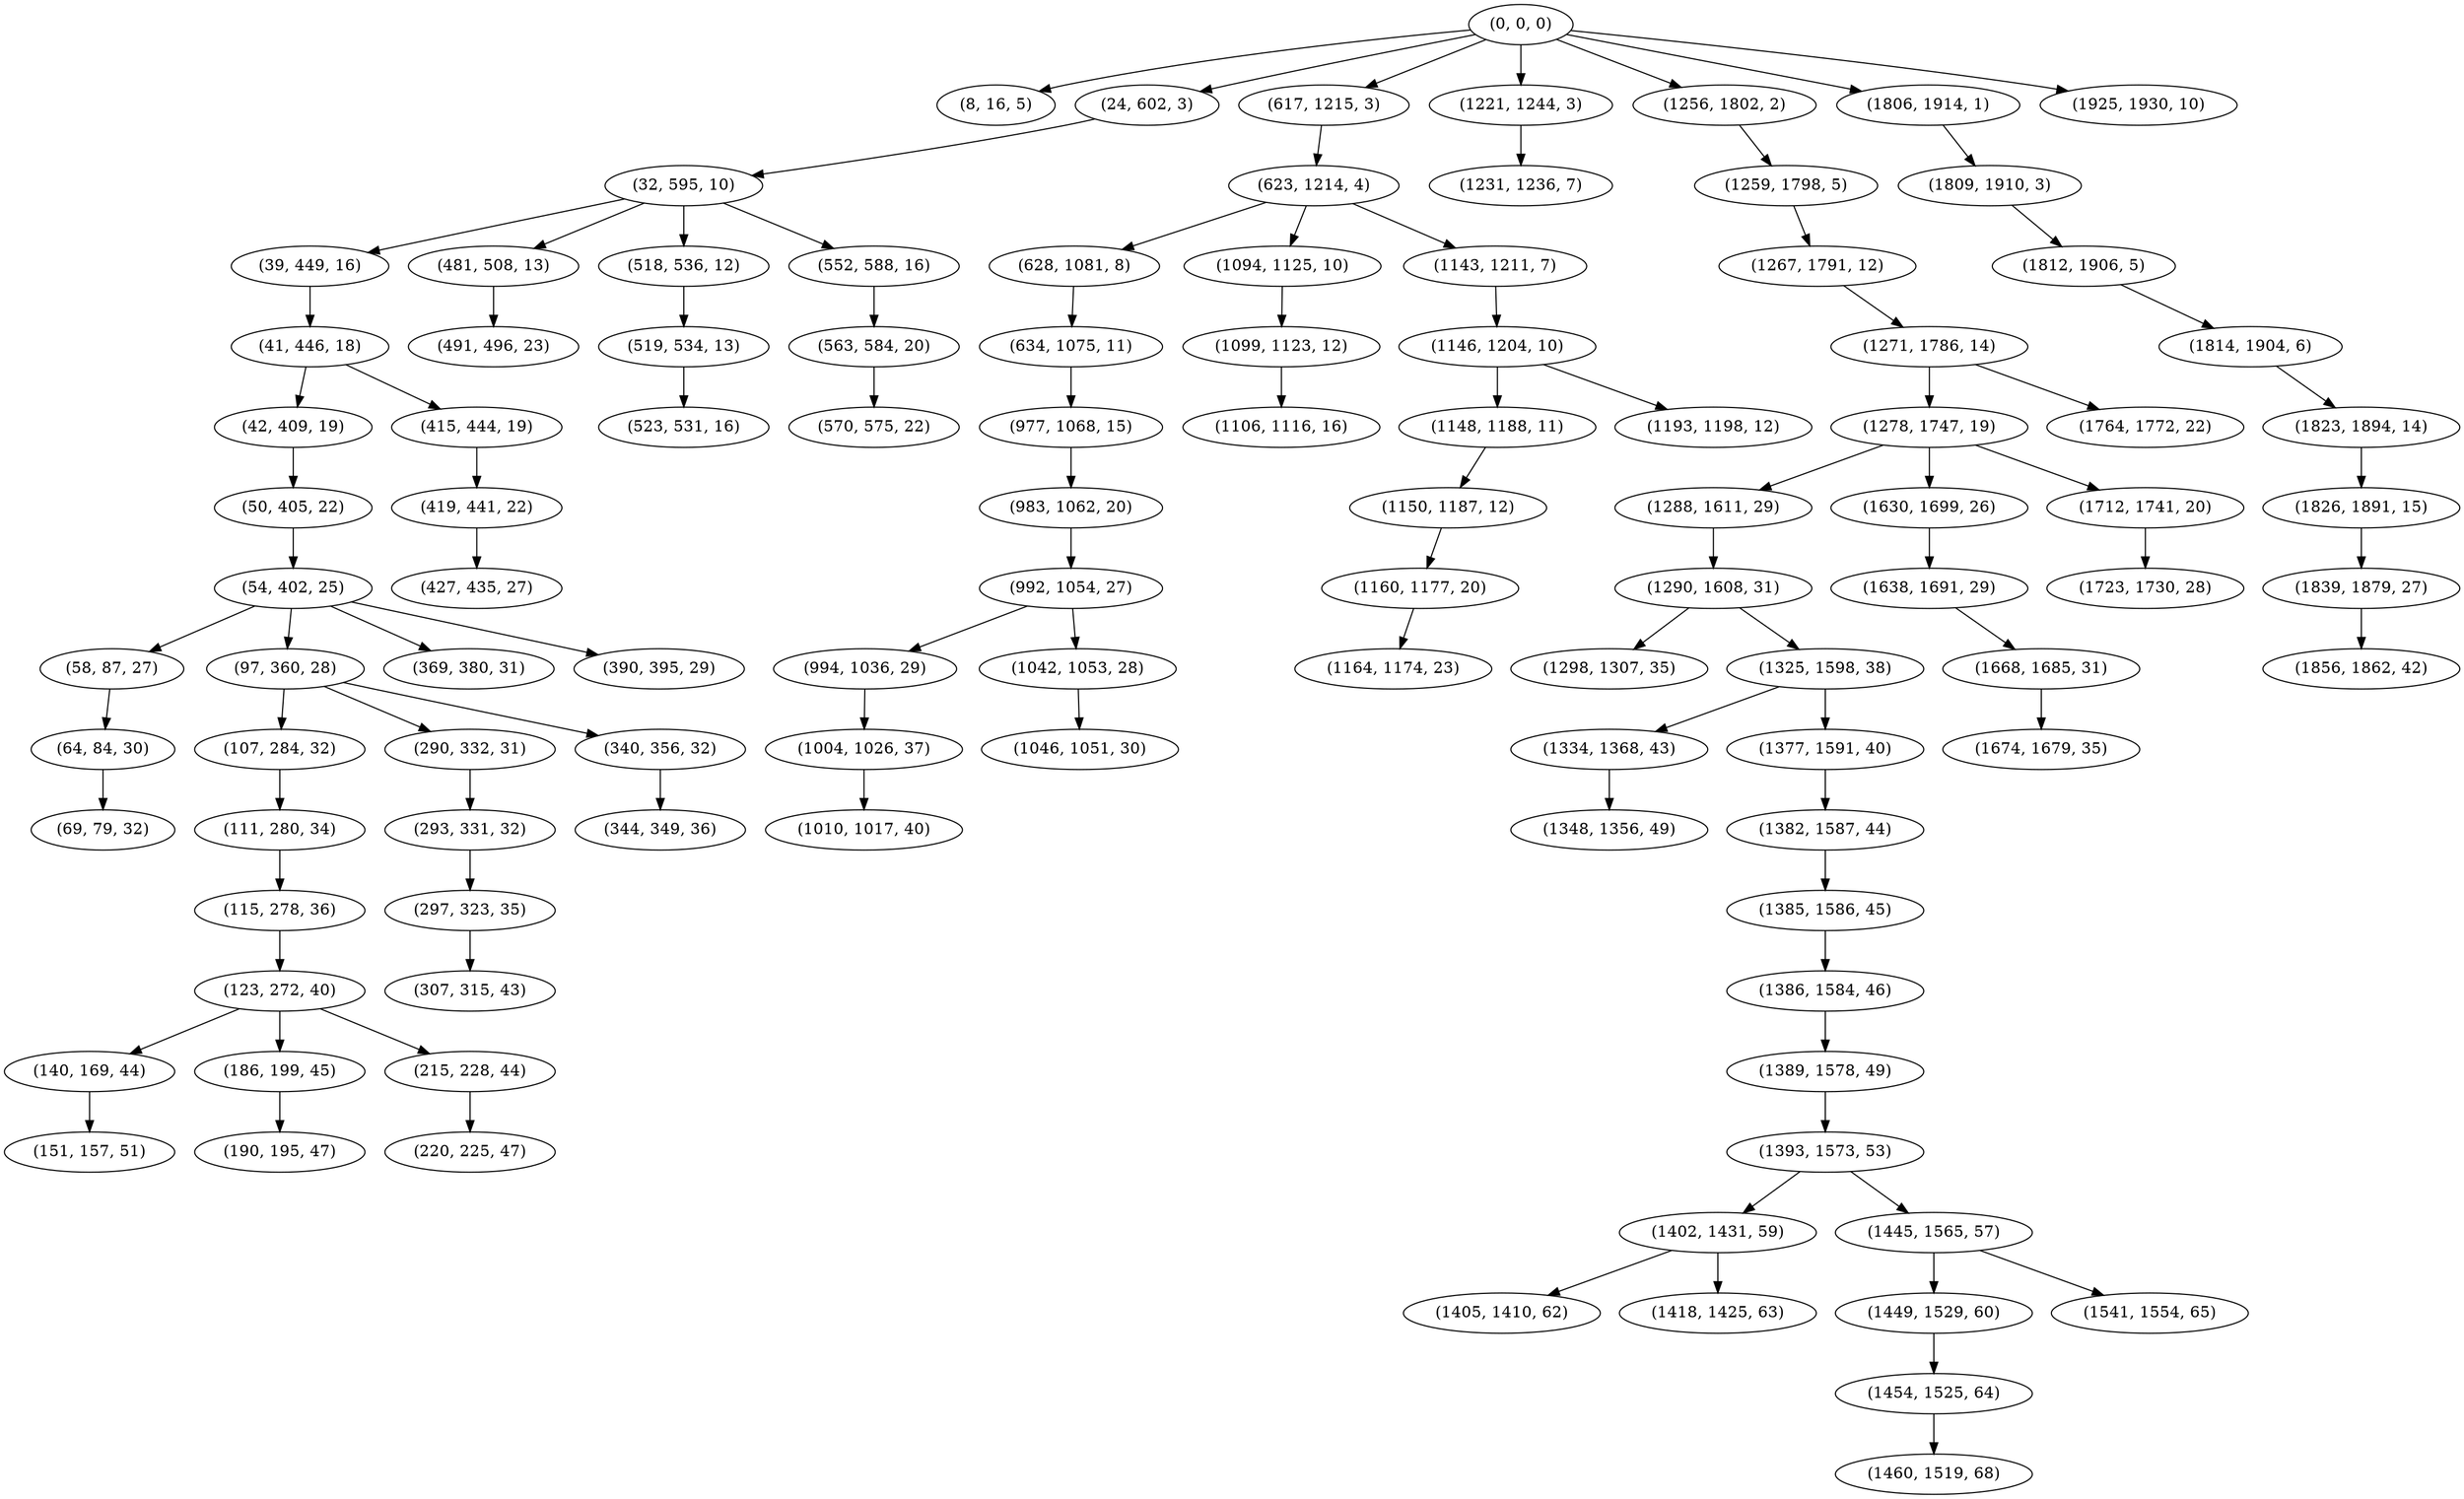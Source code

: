 digraph tree {
    "(0, 0, 0)";
    "(8, 16, 5)";
    "(24, 602, 3)";
    "(32, 595, 10)";
    "(39, 449, 16)";
    "(41, 446, 18)";
    "(42, 409, 19)";
    "(50, 405, 22)";
    "(54, 402, 25)";
    "(58, 87, 27)";
    "(64, 84, 30)";
    "(69, 79, 32)";
    "(97, 360, 28)";
    "(107, 284, 32)";
    "(111, 280, 34)";
    "(115, 278, 36)";
    "(123, 272, 40)";
    "(140, 169, 44)";
    "(151, 157, 51)";
    "(186, 199, 45)";
    "(190, 195, 47)";
    "(215, 228, 44)";
    "(220, 225, 47)";
    "(290, 332, 31)";
    "(293, 331, 32)";
    "(297, 323, 35)";
    "(307, 315, 43)";
    "(340, 356, 32)";
    "(344, 349, 36)";
    "(369, 380, 31)";
    "(390, 395, 29)";
    "(415, 444, 19)";
    "(419, 441, 22)";
    "(427, 435, 27)";
    "(481, 508, 13)";
    "(491, 496, 23)";
    "(518, 536, 12)";
    "(519, 534, 13)";
    "(523, 531, 16)";
    "(552, 588, 16)";
    "(563, 584, 20)";
    "(570, 575, 22)";
    "(617, 1215, 3)";
    "(623, 1214, 4)";
    "(628, 1081, 8)";
    "(634, 1075, 11)";
    "(977, 1068, 15)";
    "(983, 1062, 20)";
    "(992, 1054, 27)";
    "(994, 1036, 29)";
    "(1004, 1026, 37)";
    "(1010, 1017, 40)";
    "(1042, 1053, 28)";
    "(1046, 1051, 30)";
    "(1094, 1125, 10)";
    "(1099, 1123, 12)";
    "(1106, 1116, 16)";
    "(1143, 1211, 7)";
    "(1146, 1204, 10)";
    "(1148, 1188, 11)";
    "(1150, 1187, 12)";
    "(1160, 1177, 20)";
    "(1164, 1174, 23)";
    "(1193, 1198, 12)";
    "(1221, 1244, 3)";
    "(1231, 1236, 7)";
    "(1256, 1802, 2)";
    "(1259, 1798, 5)";
    "(1267, 1791, 12)";
    "(1271, 1786, 14)";
    "(1278, 1747, 19)";
    "(1288, 1611, 29)";
    "(1290, 1608, 31)";
    "(1298, 1307, 35)";
    "(1325, 1598, 38)";
    "(1334, 1368, 43)";
    "(1348, 1356, 49)";
    "(1377, 1591, 40)";
    "(1382, 1587, 44)";
    "(1385, 1586, 45)";
    "(1386, 1584, 46)";
    "(1389, 1578, 49)";
    "(1393, 1573, 53)";
    "(1402, 1431, 59)";
    "(1405, 1410, 62)";
    "(1418, 1425, 63)";
    "(1445, 1565, 57)";
    "(1449, 1529, 60)";
    "(1454, 1525, 64)";
    "(1460, 1519, 68)";
    "(1541, 1554, 65)";
    "(1630, 1699, 26)";
    "(1638, 1691, 29)";
    "(1668, 1685, 31)";
    "(1674, 1679, 35)";
    "(1712, 1741, 20)";
    "(1723, 1730, 28)";
    "(1764, 1772, 22)";
    "(1806, 1914, 1)";
    "(1809, 1910, 3)";
    "(1812, 1906, 5)";
    "(1814, 1904, 6)";
    "(1823, 1894, 14)";
    "(1826, 1891, 15)";
    "(1839, 1879, 27)";
    "(1856, 1862, 42)";
    "(1925, 1930, 10)";
    "(0, 0, 0)" -> "(8, 16, 5)";
    "(0, 0, 0)" -> "(24, 602, 3)";
    "(0, 0, 0)" -> "(617, 1215, 3)";
    "(0, 0, 0)" -> "(1221, 1244, 3)";
    "(0, 0, 0)" -> "(1256, 1802, 2)";
    "(0, 0, 0)" -> "(1806, 1914, 1)";
    "(0, 0, 0)" -> "(1925, 1930, 10)";
    "(24, 602, 3)" -> "(32, 595, 10)";
    "(32, 595, 10)" -> "(39, 449, 16)";
    "(32, 595, 10)" -> "(481, 508, 13)";
    "(32, 595, 10)" -> "(518, 536, 12)";
    "(32, 595, 10)" -> "(552, 588, 16)";
    "(39, 449, 16)" -> "(41, 446, 18)";
    "(41, 446, 18)" -> "(42, 409, 19)";
    "(41, 446, 18)" -> "(415, 444, 19)";
    "(42, 409, 19)" -> "(50, 405, 22)";
    "(50, 405, 22)" -> "(54, 402, 25)";
    "(54, 402, 25)" -> "(58, 87, 27)";
    "(54, 402, 25)" -> "(97, 360, 28)";
    "(54, 402, 25)" -> "(369, 380, 31)";
    "(54, 402, 25)" -> "(390, 395, 29)";
    "(58, 87, 27)" -> "(64, 84, 30)";
    "(64, 84, 30)" -> "(69, 79, 32)";
    "(97, 360, 28)" -> "(107, 284, 32)";
    "(97, 360, 28)" -> "(290, 332, 31)";
    "(97, 360, 28)" -> "(340, 356, 32)";
    "(107, 284, 32)" -> "(111, 280, 34)";
    "(111, 280, 34)" -> "(115, 278, 36)";
    "(115, 278, 36)" -> "(123, 272, 40)";
    "(123, 272, 40)" -> "(140, 169, 44)";
    "(123, 272, 40)" -> "(186, 199, 45)";
    "(123, 272, 40)" -> "(215, 228, 44)";
    "(140, 169, 44)" -> "(151, 157, 51)";
    "(186, 199, 45)" -> "(190, 195, 47)";
    "(215, 228, 44)" -> "(220, 225, 47)";
    "(290, 332, 31)" -> "(293, 331, 32)";
    "(293, 331, 32)" -> "(297, 323, 35)";
    "(297, 323, 35)" -> "(307, 315, 43)";
    "(340, 356, 32)" -> "(344, 349, 36)";
    "(415, 444, 19)" -> "(419, 441, 22)";
    "(419, 441, 22)" -> "(427, 435, 27)";
    "(481, 508, 13)" -> "(491, 496, 23)";
    "(518, 536, 12)" -> "(519, 534, 13)";
    "(519, 534, 13)" -> "(523, 531, 16)";
    "(552, 588, 16)" -> "(563, 584, 20)";
    "(563, 584, 20)" -> "(570, 575, 22)";
    "(617, 1215, 3)" -> "(623, 1214, 4)";
    "(623, 1214, 4)" -> "(628, 1081, 8)";
    "(623, 1214, 4)" -> "(1094, 1125, 10)";
    "(623, 1214, 4)" -> "(1143, 1211, 7)";
    "(628, 1081, 8)" -> "(634, 1075, 11)";
    "(634, 1075, 11)" -> "(977, 1068, 15)";
    "(977, 1068, 15)" -> "(983, 1062, 20)";
    "(983, 1062, 20)" -> "(992, 1054, 27)";
    "(992, 1054, 27)" -> "(994, 1036, 29)";
    "(992, 1054, 27)" -> "(1042, 1053, 28)";
    "(994, 1036, 29)" -> "(1004, 1026, 37)";
    "(1004, 1026, 37)" -> "(1010, 1017, 40)";
    "(1042, 1053, 28)" -> "(1046, 1051, 30)";
    "(1094, 1125, 10)" -> "(1099, 1123, 12)";
    "(1099, 1123, 12)" -> "(1106, 1116, 16)";
    "(1143, 1211, 7)" -> "(1146, 1204, 10)";
    "(1146, 1204, 10)" -> "(1148, 1188, 11)";
    "(1146, 1204, 10)" -> "(1193, 1198, 12)";
    "(1148, 1188, 11)" -> "(1150, 1187, 12)";
    "(1150, 1187, 12)" -> "(1160, 1177, 20)";
    "(1160, 1177, 20)" -> "(1164, 1174, 23)";
    "(1221, 1244, 3)" -> "(1231, 1236, 7)";
    "(1256, 1802, 2)" -> "(1259, 1798, 5)";
    "(1259, 1798, 5)" -> "(1267, 1791, 12)";
    "(1267, 1791, 12)" -> "(1271, 1786, 14)";
    "(1271, 1786, 14)" -> "(1278, 1747, 19)";
    "(1271, 1786, 14)" -> "(1764, 1772, 22)";
    "(1278, 1747, 19)" -> "(1288, 1611, 29)";
    "(1278, 1747, 19)" -> "(1630, 1699, 26)";
    "(1278, 1747, 19)" -> "(1712, 1741, 20)";
    "(1288, 1611, 29)" -> "(1290, 1608, 31)";
    "(1290, 1608, 31)" -> "(1298, 1307, 35)";
    "(1290, 1608, 31)" -> "(1325, 1598, 38)";
    "(1325, 1598, 38)" -> "(1334, 1368, 43)";
    "(1325, 1598, 38)" -> "(1377, 1591, 40)";
    "(1334, 1368, 43)" -> "(1348, 1356, 49)";
    "(1377, 1591, 40)" -> "(1382, 1587, 44)";
    "(1382, 1587, 44)" -> "(1385, 1586, 45)";
    "(1385, 1586, 45)" -> "(1386, 1584, 46)";
    "(1386, 1584, 46)" -> "(1389, 1578, 49)";
    "(1389, 1578, 49)" -> "(1393, 1573, 53)";
    "(1393, 1573, 53)" -> "(1402, 1431, 59)";
    "(1393, 1573, 53)" -> "(1445, 1565, 57)";
    "(1402, 1431, 59)" -> "(1405, 1410, 62)";
    "(1402, 1431, 59)" -> "(1418, 1425, 63)";
    "(1445, 1565, 57)" -> "(1449, 1529, 60)";
    "(1445, 1565, 57)" -> "(1541, 1554, 65)";
    "(1449, 1529, 60)" -> "(1454, 1525, 64)";
    "(1454, 1525, 64)" -> "(1460, 1519, 68)";
    "(1630, 1699, 26)" -> "(1638, 1691, 29)";
    "(1638, 1691, 29)" -> "(1668, 1685, 31)";
    "(1668, 1685, 31)" -> "(1674, 1679, 35)";
    "(1712, 1741, 20)" -> "(1723, 1730, 28)";
    "(1806, 1914, 1)" -> "(1809, 1910, 3)";
    "(1809, 1910, 3)" -> "(1812, 1906, 5)";
    "(1812, 1906, 5)" -> "(1814, 1904, 6)";
    "(1814, 1904, 6)" -> "(1823, 1894, 14)";
    "(1823, 1894, 14)" -> "(1826, 1891, 15)";
    "(1826, 1891, 15)" -> "(1839, 1879, 27)";
    "(1839, 1879, 27)" -> "(1856, 1862, 42)";
}
